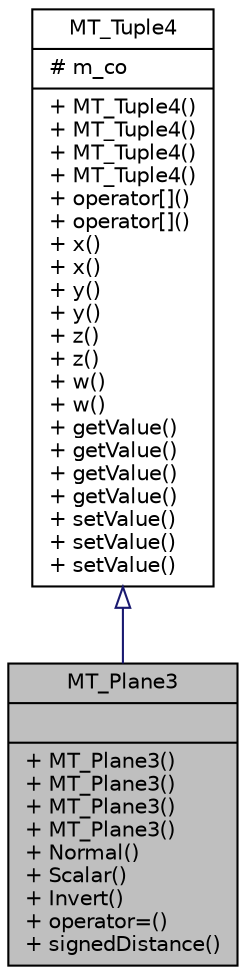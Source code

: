 digraph G
{
  edge [fontname="Helvetica",fontsize="10",labelfontname="Helvetica",labelfontsize="10"];
  node [fontname="Helvetica",fontsize="10",shape=record];
  Node1 [label="{MT_Plane3\n||+ MT_Plane3()\l+ MT_Plane3()\l+ MT_Plane3()\l+ MT_Plane3()\l+ Normal()\l+ Scalar()\l+ Invert()\l+ operator=()\l+ signedDistance()\l}",height=0.2,width=0.4,color="black", fillcolor="grey75", style="filled" fontcolor="black"];
  Node2 -> Node1 [dir=back,color="midnightblue",fontsize="10",style="solid",arrowtail="empty",fontname="Helvetica"];
  Node2 [label="{MT_Tuple4\n|# m_co\l|+ MT_Tuple4()\l+ MT_Tuple4()\l+ MT_Tuple4()\l+ MT_Tuple4()\l+ operator[]()\l+ operator[]()\l+ x()\l+ x()\l+ y()\l+ y()\l+ z()\l+ z()\l+ w()\l+ w()\l+ getValue()\l+ getValue()\l+ getValue()\l+ getValue()\l+ setValue()\l+ setValue()\l+ setValue()\l}",height=0.2,width=0.4,color="black", fillcolor="white", style="filled",URL="$d1/d39/classMT__Tuple4.html"];
}
